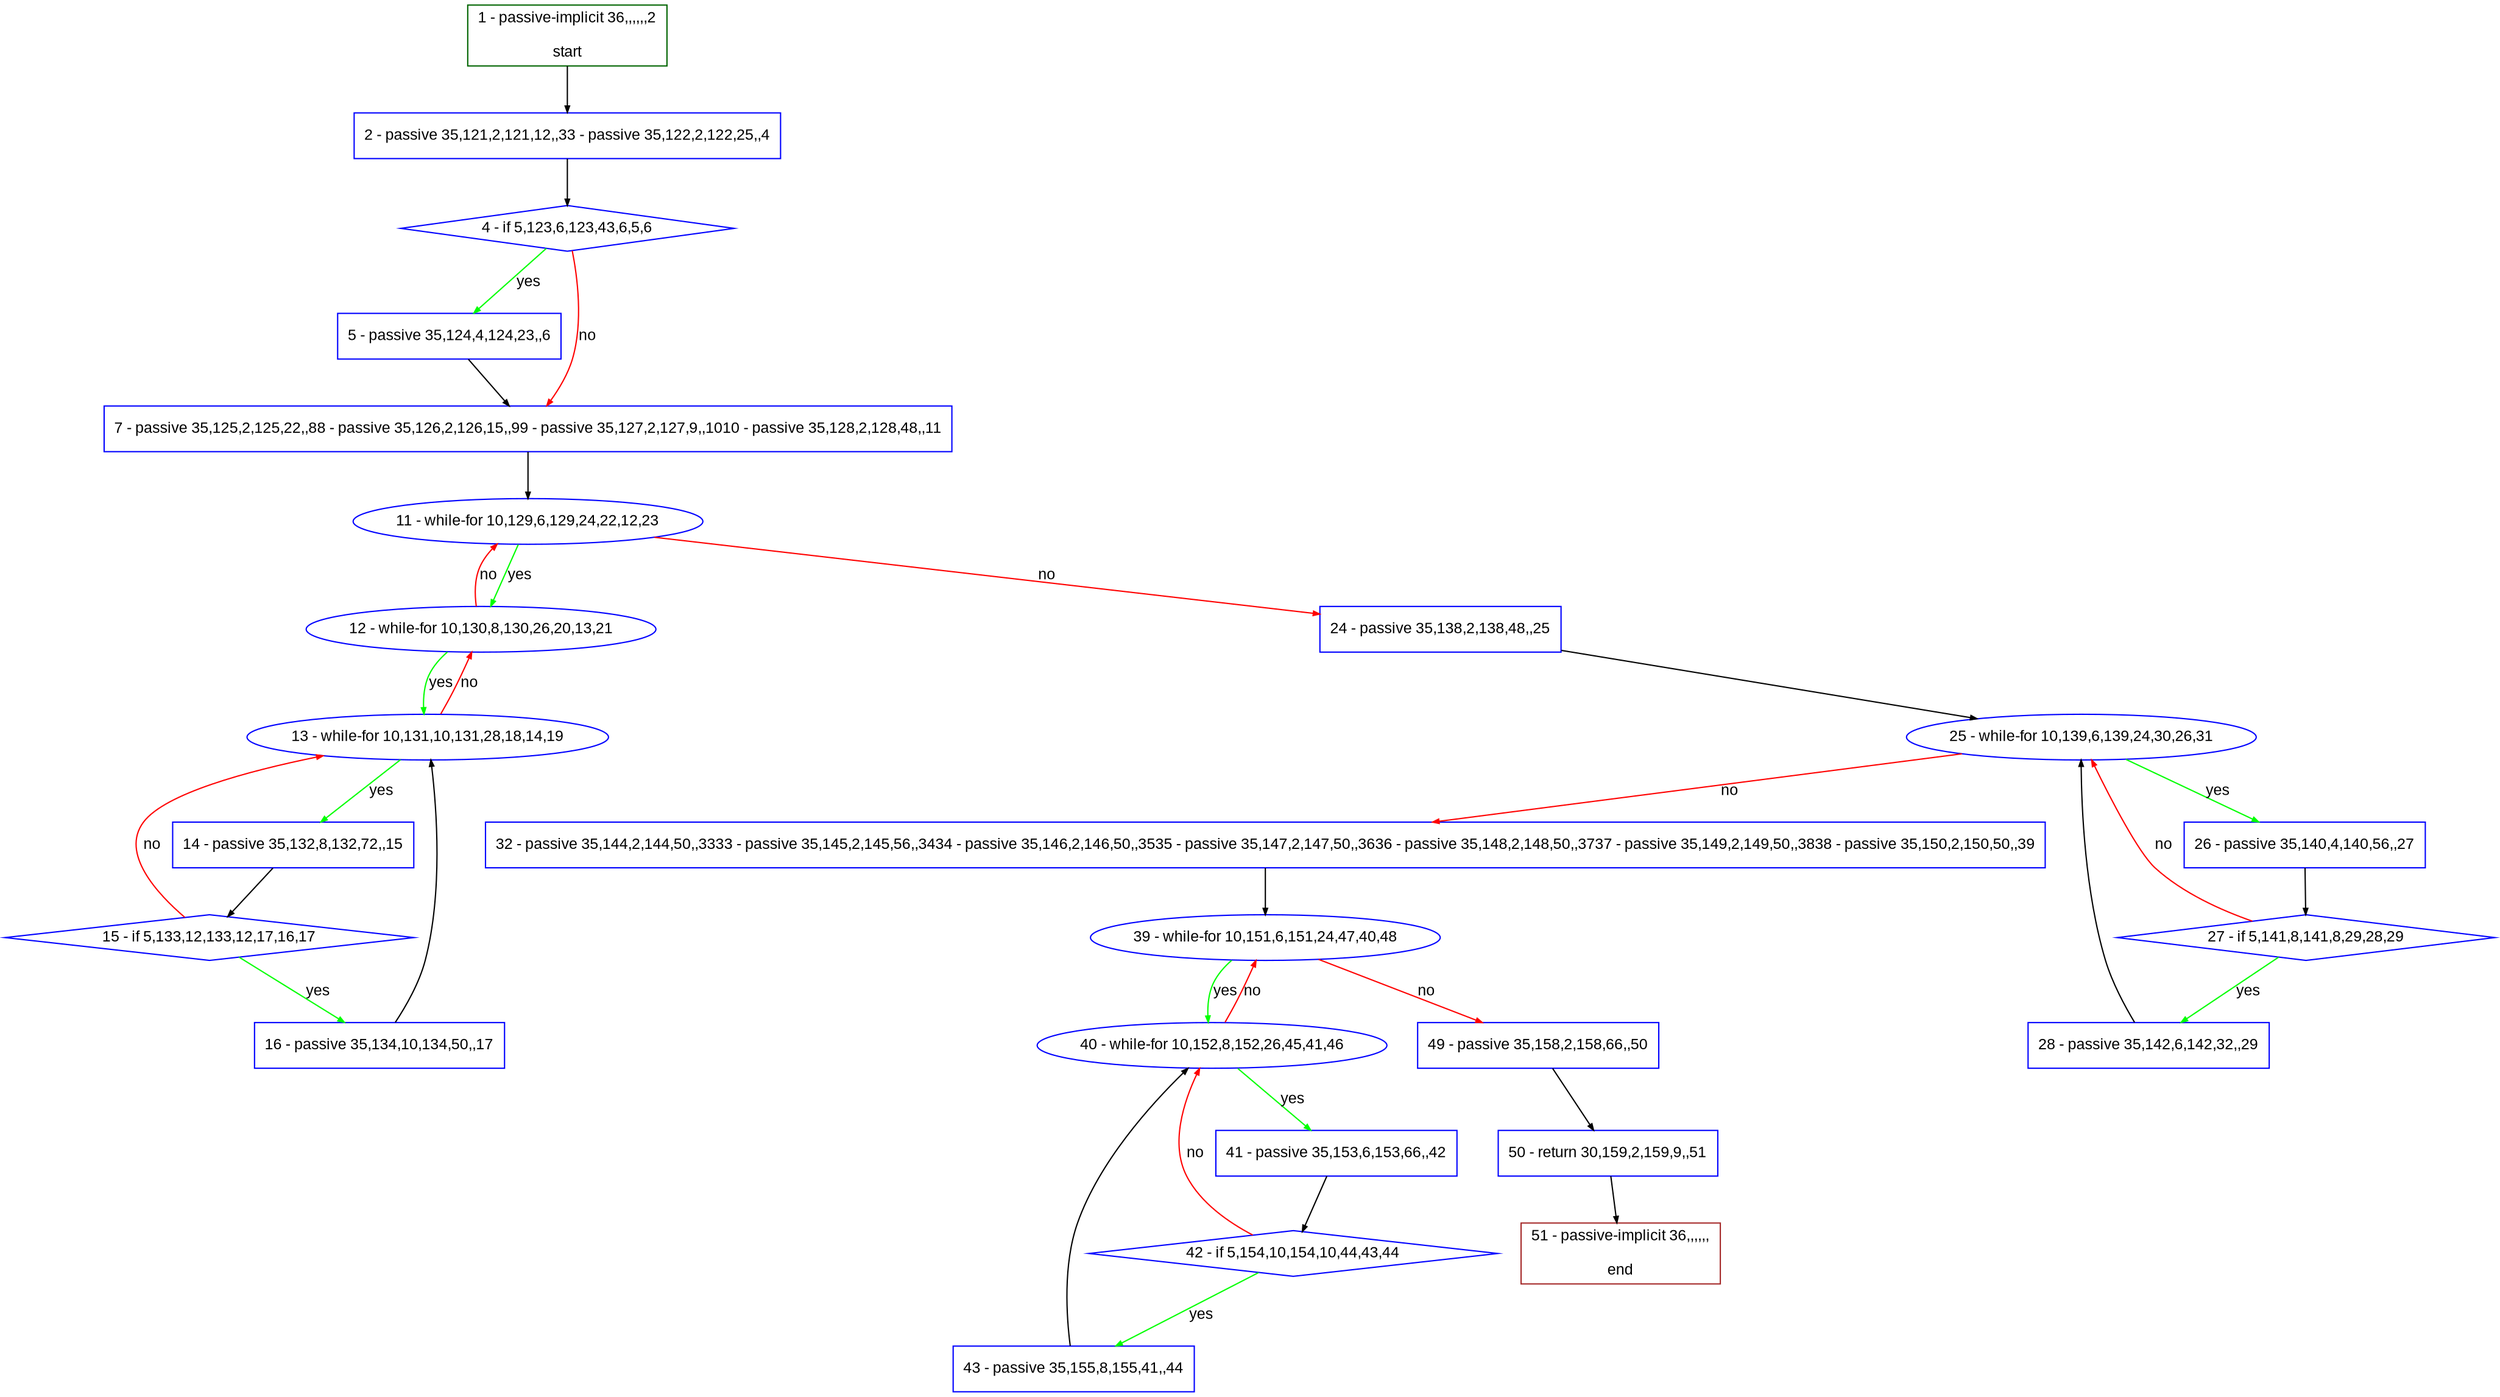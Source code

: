 digraph "" {
  graph [pack="true", label="", fontsize="12", packmode="clust", fontname="Arial", fillcolor="#FFFFCC", bgcolor="white", style="rounded,filled", compound="true"];
  node [node_initialized="no", label="", color="grey", fontsize="12", fillcolor="white", fontname="Arial", style="filled", shape="rectangle", compound="true", fixedsize="false"];
  edge [fontcolor="black", arrowhead="normal", arrowtail="none", arrowsize="0.5", ltail="", label="", color="black", fontsize="12", lhead="", fontname="Arial", dir="forward", compound="true"];
  __N1 [label="2 - passive 35,121,2,121,12,,33 - passive 35,122,2,122,25,,4", color="#0000ff", fillcolor="#ffffff", style="filled", shape="box"];
  __N2 [label="1 - passive-implicit 36,,,,,,2\n\nstart", color="#006400", fillcolor="#ffffff", style="filled", shape="box"];
  __N3 [label="4 - if 5,123,6,123,43,6,5,6", color="#0000ff", fillcolor="#ffffff", style="filled", shape="diamond"];
  __N4 [label="5 - passive 35,124,4,124,23,,6", color="#0000ff", fillcolor="#ffffff", style="filled", shape="box"];
  __N5 [label="7 - passive 35,125,2,125,22,,88 - passive 35,126,2,126,15,,99 - passive 35,127,2,127,9,,1010 - passive 35,128,2,128,48,,11", color="#0000ff", fillcolor="#ffffff", style="filled", shape="box"];
  __N6 [label="11 - while-for 10,129,6,129,24,22,12,23", color="#0000ff", fillcolor="#ffffff", style="filled", shape="oval"];
  __N7 [label="12 - while-for 10,130,8,130,26,20,13,21", color="#0000ff", fillcolor="#ffffff", style="filled", shape="oval"];
  __N8 [label="24 - passive 35,138,2,138,48,,25", color="#0000ff", fillcolor="#ffffff", style="filled", shape="box"];
  __N9 [label="13 - while-for 10,131,10,131,28,18,14,19", color="#0000ff", fillcolor="#ffffff", style="filled", shape="oval"];
  __N10 [label="14 - passive 35,132,8,132,72,,15", color="#0000ff", fillcolor="#ffffff", style="filled", shape="box"];
  __N11 [label="15 - if 5,133,12,133,12,17,16,17", color="#0000ff", fillcolor="#ffffff", style="filled", shape="diamond"];
  __N12 [label="16 - passive 35,134,10,134,50,,17", color="#0000ff", fillcolor="#ffffff", style="filled", shape="box"];
  __N13 [label="25 - while-for 10,139,6,139,24,30,26,31", color="#0000ff", fillcolor="#ffffff", style="filled", shape="oval"];
  __N14 [label="26 - passive 35,140,4,140,56,,27", color="#0000ff", fillcolor="#ffffff", style="filled", shape="box"];
  __N15 [label="32 - passive 35,144,2,144,50,,3333 - passive 35,145,2,145,56,,3434 - passive 35,146,2,146,50,,3535 - passive 35,147,2,147,50,,3636 - passive 35,148,2,148,50,,3737 - passive 35,149,2,149,50,,3838 - passive 35,150,2,150,50,,39", color="#0000ff", fillcolor="#ffffff", style="filled", shape="box"];
  __N16 [label="27 - if 5,141,8,141,8,29,28,29", color="#0000ff", fillcolor="#ffffff", style="filled", shape="diamond"];
  __N17 [label="28 - passive 35,142,6,142,32,,29", color="#0000ff", fillcolor="#ffffff", style="filled", shape="box"];
  __N18 [label="39 - while-for 10,151,6,151,24,47,40,48", color="#0000ff", fillcolor="#ffffff", style="filled", shape="oval"];
  __N19 [label="40 - while-for 10,152,8,152,26,45,41,46", color="#0000ff", fillcolor="#ffffff", style="filled", shape="oval"];
  __N20 [label="49 - passive 35,158,2,158,66,,50", color="#0000ff", fillcolor="#ffffff", style="filled", shape="box"];
  __N21 [label="41 - passive 35,153,6,153,66,,42", color="#0000ff", fillcolor="#ffffff", style="filled", shape="box"];
  __N22 [label="42 - if 5,154,10,154,10,44,43,44", color="#0000ff", fillcolor="#ffffff", style="filled", shape="diamond"];
  __N23 [label="43 - passive 35,155,8,155,41,,44", color="#0000ff", fillcolor="#ffffff", style="filled", shape="box"];
  __N24 [label="50 - return 30,159,2,159,9,,51", color="#0000ff", fillcolor="#ffffff", style="filled", shape="box"];
  __N25 [label="51 - passive-implicit 36,,,,,,\n\nend", color="#a52a2a", fillcolor="#ffffff", style="filled", shape="box"];
  __N2 -> __N1 [arrowhead="normal", arrowtail="none", color="#000000", label="", dir="forward"];
  __N1 -> __N3 [arrowhead="normal", arrowtail="none", color="#000000", label="", dir="forward"];
  __N3 -> __N4 [arrowhead="normal", arrowtail="none", color="#00ff00", label="yes", dir="forward"];
  __N3 -> __N5 [arrowhead="normal", arrowtail="none", color="#ff0000", label="no", dir="forward"];
  __N4 -> __N5 [arrowhead="normal", arrowtail="none", color="#000000", label="", dir="forward"];
  __N5 -> __N6 [arrowhead="normal", arrowtail="none", color="#000000", label="", dir="forward"];
  __N6 -> __N7 [arrowhead="normal", arrowtail="none", color="#00ff00", label="yes", dir="forward"];
  __N7 -> __N6 [arrowhead="normal", arrowtail="none", color="#ff0000", label="no", dir="forward"];
  __N6 -> __N8 [arrowhead="normal", arrowtail="none", color="#ff0000", label="no", dir="forward"];
  __N7 -> __N9 [arrowhead="normal", arrowtail="none", color="#00ff00", label="yes", dir="forward"];
  __N9 -> __N7 [arrowhead="normal", arrowtail="none", color="#ff0000", label="no", dir="forward"];
  __N9 -> __N10 [arrowhead="normal", arrowtail="none", color="#00ff00", label="yes", dir="forward"];
  __N10 -> __N11 [arrowhead="normal", arrowtail="none", color="#000000", label="", dir="forward"];
  __N11 -> __N9 [arrowhead="normal", arrowtail="none", color="#ff0000", label="no", dir="forward"];
  __N11 -> __N12 [arrowhead="normal", arrowtail="none", color="#00ff00", label="yes", dir="forward"];
  __N12 -> __N9 [arrowhead="normal", arrowtail="none", color="#000000", label="", dir="forward"];
  __N8 -> __N13 [arrowhead="normal", arrowtail="none", color="#000000", label="", dir="forward"];
  __N13 -> __N14 [arrowhead="normal", arrowtail="none", color="#00ff00", label="yes", dir="forward"];
  __N13 -> __N15 [arrowhead="normal", arrowtail="none", color="#ff0000", label="no", dir="forward"];
  __N14 -> __N16 [arrowhead="normal", arrowtail="none", color="#000000", label="", dir="forward"];
  __N16 -> __N13 [arrowhead="normal", arrowtail="none", color="#ff0000", label="no", dir="forward"];
  __N16 -> __N17 [arrowhead="normal", arrowtail="none", color="#00ff00", label="yes", dir="forward"];
  __N17 -> __N13 [arrowhead="normal", arrowtail="none", color="#000000", label="", dir="forward"];
  __N15 -> __N18 [arrowhead="normal", arrowtail="none", color="#000000", label="", dir="forward"];
  __N18 -> __N19 [arrowhead="normal", arrowtail="none", color="#00ff00", label="yes", dir="forward"];
  __N19 -> __N18 [arrowhead="normal", arrowtail="none", color="#ff0000", label="no", dir="forward"];
  __N18 -> __N20 [arrowhead="normal", arrowtail="none", color="#ff0000", label="no", dir="forward"];
  __N19 -> __N21 [arrowhead="normal", arrowtail="none", color="#00ff00", label="yes", dir="forward"];
  __N21 -> __N22 [arrowhead="normal", arrowtail="none", color="#000000", label="", dir="forward"];
  __N22 -> __N19 [arrowhead="normal", arrowtail="none", color="#ff0000", label="no", dir="forward"];
  __N22 -> __N23 [arrowhead="normal", arrowtail="none", color="#00ff00", label="yes", dir="forward"];
  __N23 -> __N19 [arrowhead="normal", arrowtail="none", color="#000000", label="", dir="forward"];
  __N20 -> __N24 [arrowhead="normal", arrowtail="none", color="#000000", label="", dir="forward"];
  __N24 -> __N25 [arrowhead="normal", arrowtail="none", color="#000000", label="", dir="forward"];
}
